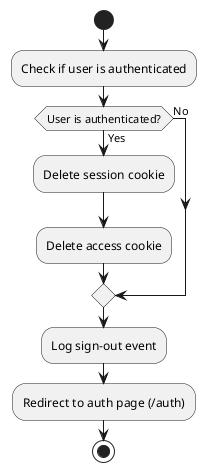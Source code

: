 @startuml flow-diagram signout
start
:Check if user is authenticated;
if (User is authenticated?) then (Yes)
    :Delete session cookie;
    :Delete access cookie;
else (No)
endif
    :Log sign-out event;
    :Redirect to auth page (/auth);
stop
@enduml

